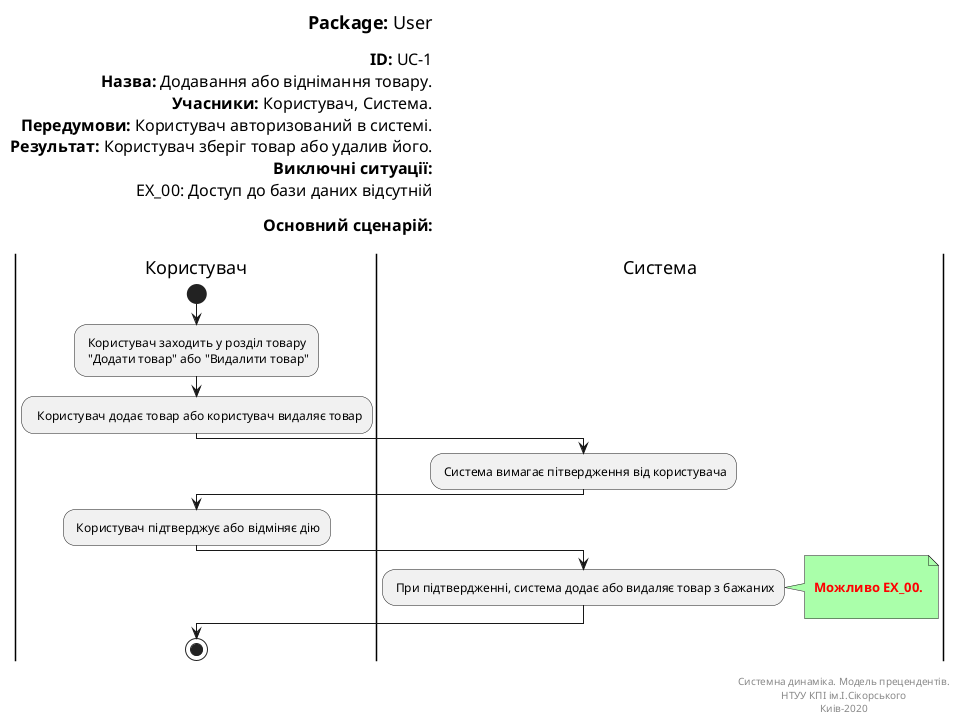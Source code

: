 @startuml
left header
<font color=000 size=18><b>Package:</b> User

<font color=000 size=16><b>ID:</b> UC-1
<font color=000 size=16><b>Назва:</b> Додавання або віднімання товару.
<font color=000 size=16><b>Учасники:</b> Користувач, Система.
<font color=000 size=16><b>Передумови:</b> Користувач авторизований в системі.
<font color=000 size=16><b>Результат:</b> Користувач зберіг товар або удалив його.
<font color=000 size=16><b>Виключні ситуації:</b>
<font color=000 size=16> EX_00: Доступ до бази даних відсутній

<font color=000 size=16><b>Основний сценарій:</b>

end header

|Користувач|
start
: Користувач заходить у розділ товару 
 "Додати товар" або "Видалити товар";

|Користувач|
:  Користувач додає товар або користувач видаляє товар;

|Система|
: Система вимагає пітвердження від користувача;

|Користувач|
: Користувач підтверджує або відміняє дію;

|Система|
: При підтвердженні, система додає або видаляє товар з бажаних;
note right #aaffaa

<font color=red><b> Можливо EX_00.

end note

|Користувач|
stop;

right footer

Системна динаміка. Модель прецендентів.
НТУУ КПІ ім.І.Сікорського
Киів-2020
end footer
@enduml